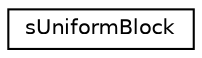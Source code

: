 digraph "Graphical Class Hierarchy"
{
  edge [fontname="Helvetica",fontsize="10",labelfontname="Helvetica",labelfontsize="10"];
  node [fontname="Helvetica",fontsize="10",shape=record];
  rankdir="LR";
  Node1 [label="sUniformBlock",height=0.2,width=0.4,color="black", fillcolor="white", style="filled",URL="$structs_uniform_block.html"];
}
